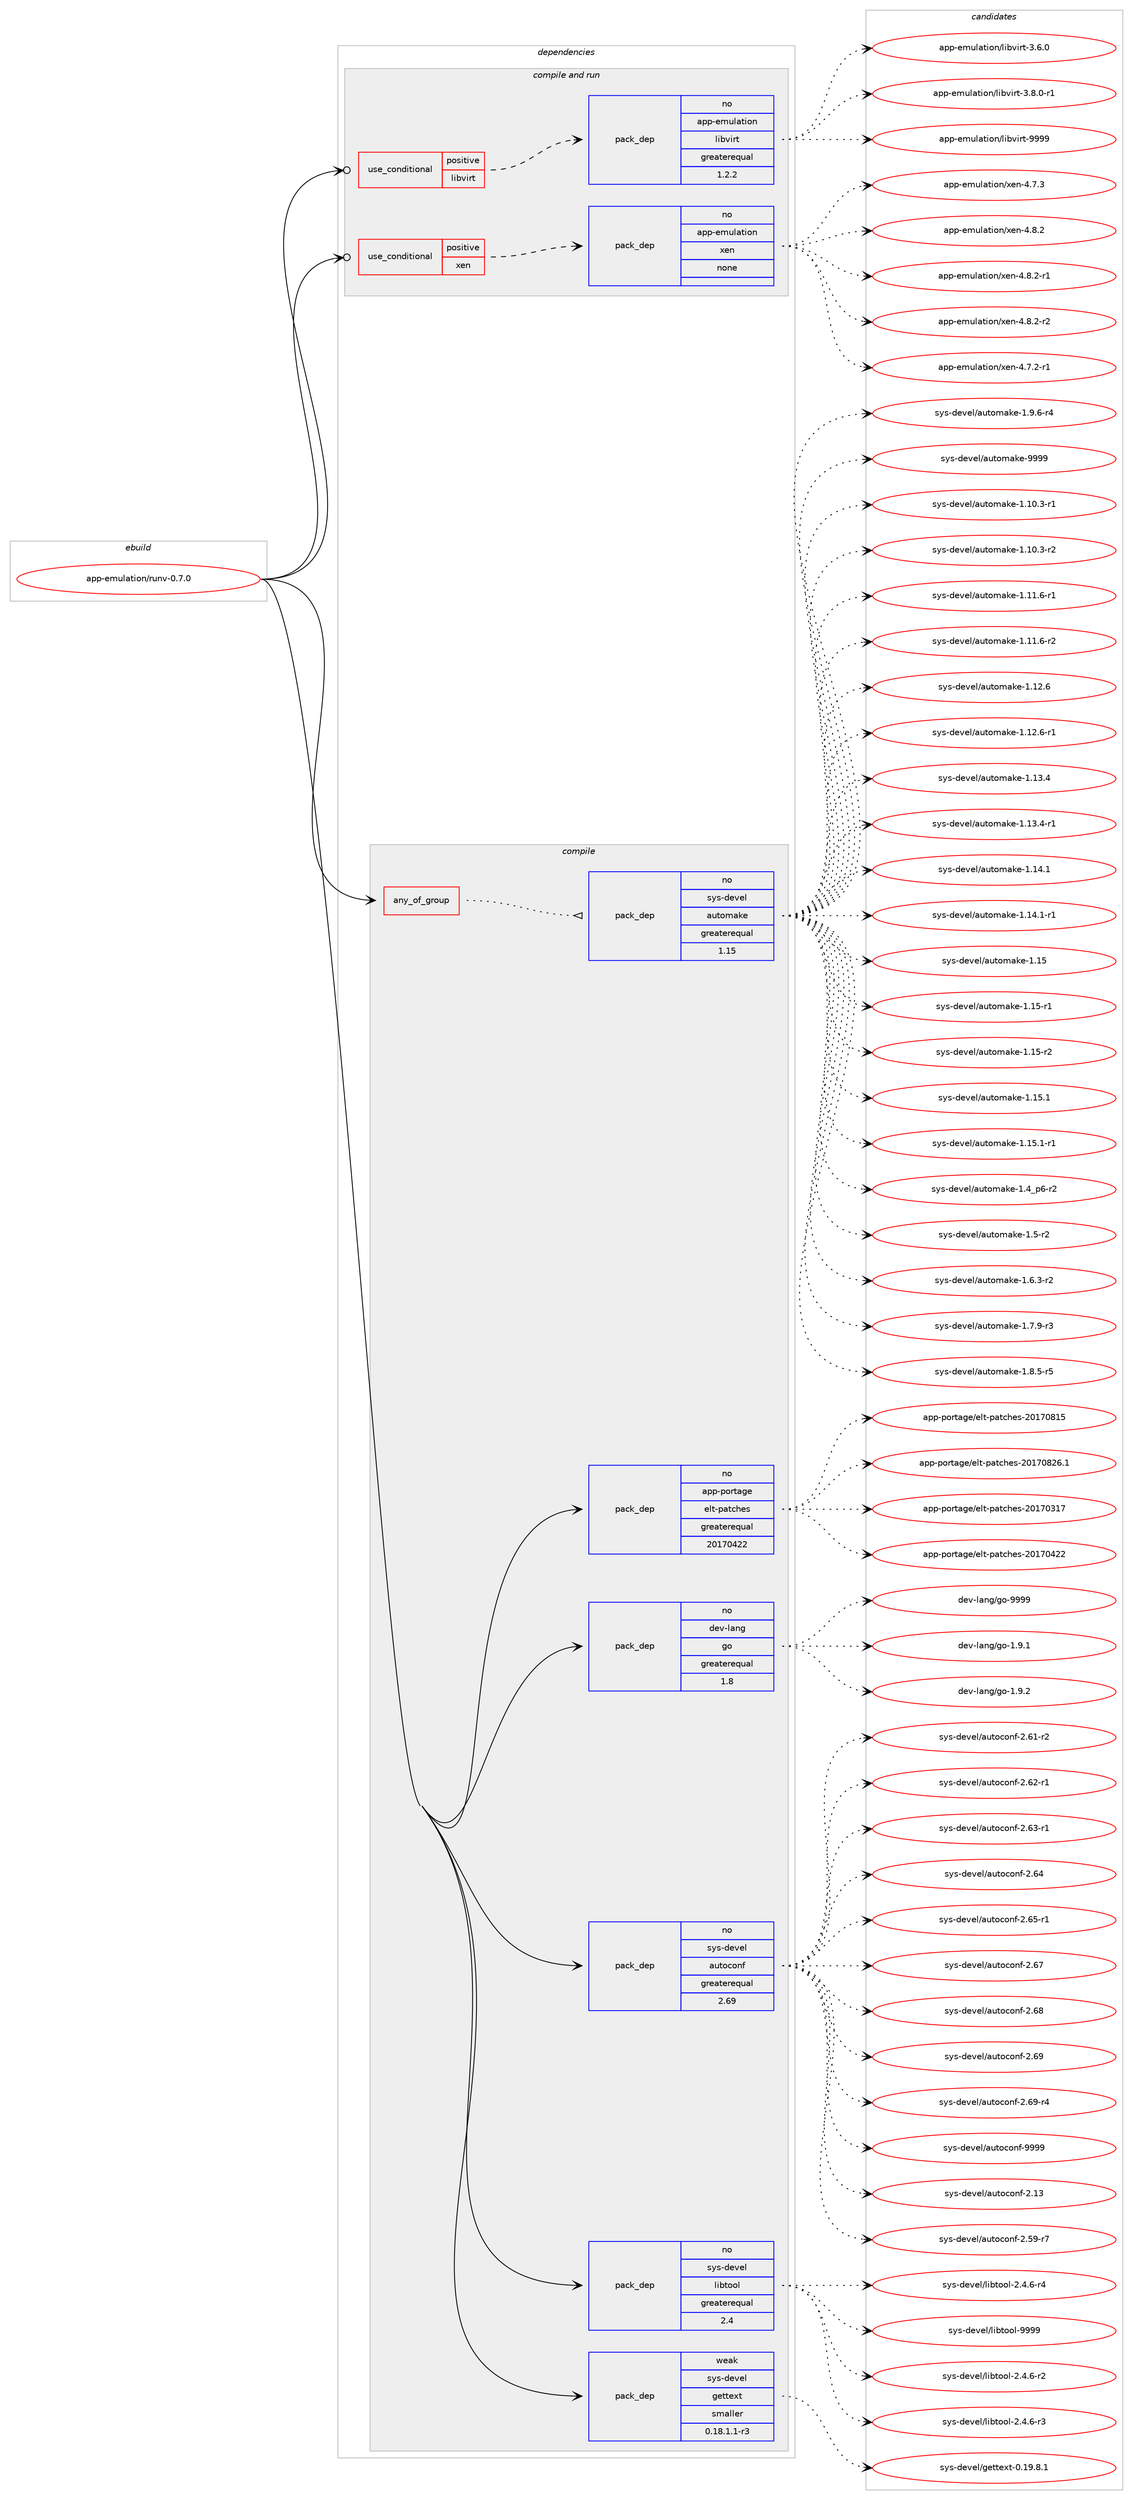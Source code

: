 digraph prolog {

# *************
# Graph options
# *************

newrank=true;
concentrate=true;
compound=true;
graph [rankdir=LR,fontname=Helvetica,fontsize=10,ranksep=1.5];#, ranksep=2.5, nodesep=0.2];
edge  [arrowhead=vee];
node  [fontname=Helvetica,fontsize=10];

# **********
# The ebuild
# **********

subgraph cluster_leftcol {
color=gray;
rank=same;
label=<<i>ebuild</i>>;
id [label="app-emulation/runv-0.7.0", color=red, width=4, href="../app-emulation/runv-0.7.0.svg"];
}

# ****************
# The dependencies
# ****************

subgraph cluster_midcol {
color=gray;
label=<<i>dependencies</i>>;
subgraph cluster_compile {
fillcolor="#eeeeee";
style=filled;
label=<<i>compile</i>>;
subgraph any459 {
dependency24820 [label=<<TABLE BORDER="0" CELLBORDER="1" CELLSPACING="0" CELLPADDING="4"><TR><TD CELLPADDING="10">any_of_group</TD></TR></TABLE>>, shape=none, color=red];subgraph pack18196 {
dependency24821 [label=<<TABLE BORDER="0" CELLBORDER="1" CELLSPACING="0" CELLPADDING="4" WIDTH="220"><TR><TD ROWSPAN="6" CELLPADDING="30">pack_dep</TD></TR><TR><TD WIDTH="110">no</TD></TR><TR><TD>sys-devel</TD></TR><TR><TD>automake</TD></TR><TR><TD>greaterequal</TD></TR><TR><TD>1.15</TD></TR></TABLE>>, shape=none, color=blue];
}
dependency24820:e -> dependency24821:w [weight=20,style="dotted",arrowhead="oinv"];
}
id:e -> dependency24820:w [weight=20,style="solid",arrowhead="vee"];
subgraph pack18197 {
dependency24822 [label=<<TABLE BORDER="0" CELLBORDER="1" CELLSPACING="0" CELLPADDING="4" WIDTH="220"><TR><TD ROWSPAN="6" CELLPADDING="30">pack_dep</TD></TR><TR><TD WIDTH="110">no</TD></TR><TR><TD>app-portage</TD></TR><TR><TD>elt-patches</TD></TR><TR><TD>greaterequal</TD></TR><TR><TD>20170422</TD></TR></TABLE>>, shape=none, color=blue];
}
id:e -> dependency24822:w [weight=20,style="solid",arrowhead="vee"];
subgraph pack18198 {
dependency24823 [label=<<TABLE BORDER="0" CELLBORDER="1" CELLSPACING="0" CELLPADDING="4" WIDTH="220"><TR><TD ROWSPAN="6" CELLPADDING="30">pack_dep</TD></TR><TR><TD WIDTH="110">no</TD></TR><TR><TD>dev-lang</TD></TR><TR><TD>go</TD></TR><TR><TD>greaterequal</TD></TR><TR><TD>1.8</TD></TR></TABLE>>, shape=none, color=blue];
}
id:e -> dependency24823:w [weight=20,style="solid",arrowhead="vee"];
subgraph pack18199 {
dependency24824 [label=<<TABLE BORDER="0" CELLBORDER="1" CELLSPACING="0" CELLPADDING="4" WIDTH="220"><TR><TD ROWSPAN="6" CELLPADDING="30">pack_dep</TD></TR><TR><TD WIDTH="110">no</TD></TR><TR><TD>sys-devel</TD></TR><TR><TD>autoconf</TD></TR><TR><TD>greaterequal</TD></TR><TR><TD>2.69</TD></TR></TABLE>>, shape=none, color=blue];
}
id:e -> dependency24824:w [weight=20,style="solid",arrowhead="vee"];
subgraph pack18200 {
dependency24825 [label=<<TABLE BORDER="0" CELLBORDER="1" CELLSPACING="0" CELLPADDING="4" WIDTH="220"><TR><TD ROWSPAN="6" CELLPADDING="30">pack_dep</TD></TR><TR><TD WIDTH="110">no</TD></TR><TR><TD>sys-devel</TD></TR><TR><TD>libtool</TD></TR><TR><TD>greaterequal</TD></TR><TR><TD>2.4</TD></TR></TABLE>>, shape=none, color=blue];
}
id:e -> dependency24825:w [weight=20,style="solid",arrowhead="vee"];
subgraph pack18201 {
dependency24826 [label=<<TABLE BORDER="0" CELLBORDER="1" CELLSPACING="0" CELLPADDING="4" WIDTH="220"><TR><TD ROWSPAN="6" CELLPADDING="30">pack_dep</TD></TR><TR><TD WIDTH="110">weak</TD></TR><TR><TD>sys-devel</TD></TR><TR><TD>gettext</TD></TR><TR><TD>smaller</TD></TR><TR><TD>0.18.1.1-r3</TD></TR></TABLE>>, shape=none, color=blue];
}
id:e -> dependency24826:w [weight=20,style="solid",arrowhead="vee"];
}
subgraph cluster_compileandrun {
fillcolor="#eeeeee";
style=filled;
label=<<i>compile and run</i>>;
subgraph cond6161 {
dependency24827 [label=<<TABLE BORDER="0" CELLBORDER="1" CELLSPACING="0" CELLPADDING="4"><TR><TD ROWSPAN="3" CELLPADDING="10">use_conditional</TD></TR><TR><TD>positive</TD></TR><TR><TD>libvirt</TD></TR></TABLE>>, shape=none, color=red];
subgraph pack18202 {
dependency24828 [label=<<TABLE BORDER="0" CELLBORDER="1" CELLSPACING="0" CELLPADDING="4" WIDTH="220"><TR><TD ROWSPAN="6" CELLPADDING="30">pack_dep</TD></TR><TR><TD WIDTH="110">no</TD></TR><TR><TD>app-emulation</TD></TR><TR><TD>libvirt</TD></TR><TR><TD>greaterequal</TD></TR><TR><TD>1.2.2</TD></TR></TABLE>>, shape=none, color=blue];
}
dependency24827:e -> dependency24828:w [weight=20,style="dashed",arrowhead="vee"];
}
id:e -> dependency24827:w [weight=20,style="solid",arrowhead="odotvee"];
subgraph cond6162 {
dependency24829 [label=<<TABLE BORDER="0" CELLBORDER="1" CELLSPACING="0" CELLPADDING="4"><TR><TD ROWSPAN="3" CELLPADDING="10">use_conditional</TD></TR><TR><TD>positive</TD></TR><TR><TD>xen</TD></TR></TABLE>>, shape=none, color=red];
subgraph pack18203 {
dependency24830 [label=<<TABLE BORDER="0" CELLBORDER="1" CELLSPACING="0" CELLPADDING="4" WIDTH="220"><TR><TD ROWSPAN="6" CELLPADDING="30">pack_dep</TD></TR><TR><TD WIDTH="110">no</TD></TR><TR><TD>app-emulation</TD></TR><TR><TD>xen</TD></TR><TR><TD>none</TD></TR><TR><TD></TD></TR></TABLE>>, shape=none, color=blue];
}
dependency24829:e -> dependency24830:w [weight=20,style="dashed",arrowhead="vee"];
}
id:e -> dependency24829:w [weight=20,style="solid",arrowhead="odotvee"];
}
subgraph cluster_run {
fillcolor="#eeeeee";
style=filled;
label=<<i>run</i>>;
}
}

# **************
# The candidates
# **************

subgraph cluster_choices {
rank=same;
color=gray;
label=<<i>candidates</i>>;

subgraph choice18196 {
color=black;
nodesep=1;
choice11512111545100101118101108479711711611110997107101454946494846514511449 [label="sys-devel/automake-1.10.3-r1", color=red, width=4,href="../sys-devel/automake-1.10.3-r1.svg"];
choice11512111545100101118101108479711711611110997107101454946494846514511450 [label="sys-devel/automake-1.10.3-r2", color=red, width=4,href="../sys-devel/automake-1.10.3-r2.svg"];
choice11512111545100101118101108479711711611110997107101454946494946544511449 [label="sys-devel/automake-1.11.6-r1", color=red, width=4,href="../sys-devel/automake-1.11.6-r1.svg"];
choice11512111545100101118101108479711711611110997107101454946494946544511450 [label="sys-devel/automake-1.11.6-r2", color=red, width=4,href="../sys-devel/automake-1.11.6-r2.svg"];
choice1151211154510010111810110847971171161111099710710145494649504654 [label="sys-devel/automake-1.12.6", color=red, width=4,href="../sys-devel/automake-1.12.6.svg"];
choice11512111545100101118101108479711711611110997107101454946495046544511449 [label="sys-devel/automake-1.12.6-r1", color=red, width=4,href="../sys-devel/automake-1.12.6-r1.svg"];
choice1151211154510010111810110847971171161111099710710145494649514652 [label="sys-devel/automake-1.13.4", color=red, width=4,href="../sys-devel/automake-1.13.4.svg"];
choice11512111545100101118101108479711711611110997107101454946495146524511449 [label="sys-devel/automake-1.13.4-r1", color=red, width=4,href="../sys-devel/automake-1.13.4-r1.svg"];
choice1151211154510010111810110847971171161111099710710145494649524649 [label="sys-devel/automake-1.14.1", color=red, width=4,href="../sys-devel/automake-1.14.1.svg"];
choice11512111545100101118101108479711711611110997107101454946495246494511449 [label="sys-devel/automake-1.14.1-r1", color=red, width=4,href="../sys-devel/automake-1.14.1-r1.svg"];
choice115121115451001011181011084797117116111109971071014549464953 [label="sys-devel/automake-1.15", color=red, width=4,href="../sys-devel/automake-1.15.svg"];
choice1151211154510010111810110847971171161111099710710145494649534511449 [label="sys-devel/automake-1.15-r1", color=red, width=4,href="../sys-devel/automake-1.15-r1.svg"];
choice1151211154510010111810110847971171161111099710710145494649534511450 [label="sys-devel/automake-1.15-r2", color=red, width=4,href="../sys-devel/automake-1.15-r2.svg"];
choice1151211154510010111810110847971171161111099710710145494649534649 [label="sys-devel/automake-1.15.1", color=red, width=4,href="../sys-devel/automake-1.15.1.svg"];
choice11512111545100101118101108479711711611110997107101454946495346494511449 [label="sys-devel/automake-1.15.1-r1", color=red, width=4,href="../sys-devel/automake-1.15.1-r1.svg"];
choice115121115451001011181011084797117116111109971071014549465295112544511450 [label="sys-devel/automake-1.4_p6-r2", color=red, width=4,href="../sys-devel/automake-1.4_p6-r2.svg"];
choice11512111545100101118101108479711711611110997107101454946534511450 [label="sys-devel/automake-1.5-r2", color=red, width=4,href="../sys-devel/automake-1.5-r2.svg"];
choice115121115451001011181011084797117116111109971071014549465446514511450 [label="sys-devel/automake-1.6.3-r2", color=red, width=4,href="../sys-devel/automake-1.6.3-r2.svg"];
choice115121115451001011181011084797117116111109971071014549465546574511451 [label="sys-devel/automake-1.7.9-r3", color=red, width=4,href="../sys-devel/automake-1.7.9-r3.svg"];
choice115121115451001011181011084797117116111109971071014549465646534511453 [label="sys-devel/automake-1.8.5-r5", color=red, width=4,href="../sys-devel/automake-1.8.5-r5.svg"];
choice115121115451001011181011084797117116111109971071014549465746544511452 [label="sys-devel/automake-1.9.6-r4", color=red, width=4,href="../sys-devel/automake-1.9.6-r4.svg"];
choice115121115451001011181011084797117116111109971071014557575757 [label="sys-devel/automake-9999", color=red, width=4,href="../sys-devel/automake-9999.svg"];
dependency24821:e -> choice11512111545100101118101108479711711611110997107101454946494846514511449:w [style=dotted,weight="100"];
dependency24821:e -> choice11512111545100101118101108479711711611110997107101454946494846514511450:w [style=dotted,weight="100"];
dependency24821:e -> choice11512111545100101118101108479711711611110997107101454946494946544511449:w [style=dotted,weight="100"];
dependency24821:e -> choice11512111545100101118101108479711711611110997107101454946494946544511450:w [style=dotted,weight="100"];
dependency24821:e -> choice1151211154510010111810110847971171161111099710710145494649504654:w [style=dotted,weight="100"];
dependency24821:e -> choice11512111545100101118101108479711711611110997107101454946495046544511449:w [style=dotted,weight="100"];
dependency24821:e -> choice1151211154510010111810110847971171161111099710710145494649514652:w [style=dotted,weight="100"];
dependency24821:e -> choice11512111545100101118101108479711711611110997107101454946495146524511449:w [style=dotted,weight="100"];
dependency24821:e -> choice1151211154510010111810110847971171161111099710710145494649524649:w [style=dotted,weight="100"];
dependency24821:e -> choice11512111545100101118101108479711711611110997107101454946495246494511449:w [style=dotted,weight="100"];
dependency24821:e -> choice115121115451001011181011084797117116111109971071014549464953:w [style=dotted,weight="100"];
dependency24821:e -> choice1151211154510010111810110847971171161111099710710145494649534511449:w [style=dotted,weight="100"];
dependency24821:e -> choice1151211154510010111810110847971171161111099710710145494649534511450:w [style=dotted,weight="100"];
dependency24821:e -> choice1151211154510010111810110847971171161111099710710145494649534649:w [style=dotted,weight="100"];
dependency24821:e -> choice11512111545100101118101108479711711611110997107101454946495346494511449:w [style=dotted,weight="100"];
dependency24821:e -> choice115121115451001011181011084797117116111109971071014549465295112544511450:w [style=dotted,weight="100"];
dependency24821:e -> choice11512111545100101118101108479711711611110997107101454946534511450:w [style=dotted,weight="100"];
dependency24821:e -> choice115121115451001011181011084797117116111109971071014549465446514511450:w [style=dotted,weight="100"];
dependency24821:e -> choice115121115451001011181011084797117116111109971071014549465546574511451:w [style=dotted,weight="100"];
dependency24821:e -> choice115121115451001011181011084797117116111109971071014549465646534511453:w [style=dotted,weight="100"];
dependency24821:e -> choice115121115451001011181011084797117116111109971071014549465746544511452:w [style=dotted,weight="100"];
dependency24821:e -> choice115121115451001011181011084797117116111109971071014557575757:w [style=dotted,weight="100"];
}
subgraph choice18197 {
color=black;
nodesep=1;
choice97112112451121111141169710310147101108116451129711699104101115455048495548514955 [label="app-portage/elt-patches-20170317", color=red, width=4,href="../app-portage/elt-patches-20170317.svg"];
choice97112112451121111141169710310147101108116451129711699104101115455048495548525050 [label="app-portage/elt-patches-20170422", color=red, width=4,href="../app-portage/elt-patches-20170422.svg"];
choice97112112451121111141169710310147101108116451129711699104101115455048495548564953 [label="app-portage/elt-patches-20170815", color=red, width=4,href="../app-portage/elt-patches-20170815.svg"];
choice971121124511211111411697103101471011081164511297116991041011154550484955485650544649 [label="app-portage/elt-patches-20170826.1", color=red, width=4,href="../app-portage/elt-patches-20170826.1.svg"];
dependency24822:e -> choice97112112451121111141169710310147101108116451129711699104101115455048495548514955:w [style=dotted,weight="100"];
dependency24822:e -> choice97112112451121111141169710310147101108116451129711699104101115455048495548525050:w [style=dotted,weight="100"];
dependency24822:e -> choice97112112451121111141169710310147101108116451129711699104101115455048495548564953:w [style=dotted,weight="100"];
dependency24822:e -> choice971121124511211111411697103101471011081164511297116991041011154550484955485650544649:w [style=dotted,weight="100"];
}
subgraph choice18198 {
color=black;
nodesep=1;
choice100101118451089711010347103111454946574649 [label="dev-lang/go-1.9.1", color=red, width=4,href="../dev-lang/go-1.9.1.svg"];
choice100101118451089711010347103111454946574650 [label="dev-lang/go-1.9.2", color=red, width=4,href="../dev-lang/go-1.9.2.svg"];
choice1001011184510897110103471031114557575757 [label="dev-lang/go-9999", color=red, width=4,href="../dev-lang/go-9999.svg"];
dependency24823:e -> choice100101118451089711010347103111454946574649:w [style=dotted,weight="100"];
dependency24823:e -> choice100101118451089711010347103111454946574650:w [style=dotted,weight="100"];
dependency24823:e -> choice1001011184510897110103471031114557575757:w [style=dotted,weight="100"];
}
subgraph choice18199 {
color=black;
nodesep=1;
choice115121115451001011181011084797117116111991111101024550464951 [label="sys-devel/autoconf-2.13", color=red, width=4,href="../sys-devel/autoconf-2.13.svg"];
choice1151211154510010111810110847971171161119911111010245504653574511455 [label="sys-devel/autoconf-2.59-r7", color=red, width=4,href="../sys-devel/autoconf-2.59-r7.svg"];
choice1151211154510010111810110847971171161119911111010245504654494511450 [label="sys-devel/autoconf-2.61-r2", color=red, width=4,href="../sys-devel/autoconf-2.61-r2.svg"];
choice1151211154510010111810110847971171161119911111010245504654504511449 [label="sys-devel/autoconf-2.62-r1", color=red, width=4,href="../sys-devel/autoconf-2.62-r1.svg"];
choice1151211154510010111810110847971171161119911111010245504654514511449 [label="sys-devel/autoconf-2.63-r1", color=red, width=4,href="../sys-devel/autoconf-2.63-r1.svg"];
choice115121115451001011181011084797117116111991111101024550465452 [label="sys-devel/autoconf-2.64", color=red, width=4,href="../sys-devel/autoconf-2.64.svg"];
choice1151211154510010111810110847971171161119911111010245504654534511449 [label="sys-devel/autoconf-2.65-r1", color=red, width=4,href="../sys-devel/autoconf-2.65-r1.svg"];
choice115121115451001011181011084797117116111991111101024550465455 [label="sys-devel/autoconf-2.67", color=red, width=4,href="../sys-devel/autoconf-2.67.svg"];
choice115121115451001011181011084797117116111991111101024550465456 [label="sys-devel/autoconf-2.68", color=red, width=4,href="../sys-devel/autoconf-2.68.svg"];
choice115121115451001011181011084797117116111991111101024550465457 [label="sys-devel/autoconf-2.69", color=red, width=4,href="../sys-devel/autoconf-2.69.svg"];
choice1151211154510010111810110847971171161119911111010245504654574511452 [label="sys-devel/autoconf-2.69-r4", color=red, width=4,href="../sys-devel/autoconf-2.69-r4.svg"];
choice115121115451001011181011084797117116111991111101024557575757 [label="sys-devel/autoconf-9999", color=red, width=4,href="../sys-devel/autoconf-9999.svg"];
dependency24824:e -> choice115121115451001011181011084797117116111991111101024550464951:w [style=dotted,weight="100"];
dependency24824:e -> choice1151211154510010111810110847971171161119911111010245504653574511455:w [style=dotted,weight="100"];
dependency24824:e -> choice1151211154510010111810110847971171161119911111010245504654494511450:w [style=dotted,weight="100"];
dependency24824:e -> choice1151211154510010111810110847971171161119911111010245504654504511449:w [style=dotted,weight="100"];
dependency24824:e -> choice1151211154510010111810110847971171161119911111010245504654514511449:w [style=dotted,weight="100"];
dependency24824:e -> choice115121115451001011181011084797117116111991111101024550465452:w [style=dotted,weight="100"];
dependency24824:e -> choice1151211154510010111810110847971171161119911111010245504654534511449:w [style=dotted,weight="100"];
dependency24824:e -> choice115121115451001011181011084797117116111991111101024550465455:w [style=dotted,weight="100"];
dependency24824:e -> choice115121115451001011181011084797117116111991111101024550465456:w [style=dotted,weight="100"];
dependency24824:e -> choice115121115451001011181011084797117116111991111101024550465457:w [style=dotted,weight="100"];
dependency24824:e -> choice1151211154510010111810110847971171161119911111010245504654574511452:w [style=dotted,weight="100"];
dependency24824:e -> choice115121115451001011181011084797117116111991111101024557575757:w [style=dotted,weight="100"];
}
subgraph choice18200 {
color=black;
nodesep=1;
choice1151211154510010111810110847108105981161111111084550465246544511450 [label="sys-devel/libtool-2.4.6-r2", color=red, width=4,href="../sys-devel/libtool-2.4.6-r2.svg"];
choice1151211154510010111810110847108105981161111111084550465246544511451 [label="sys-devel/libtool-2.4.6-r3", color=red, width=4,href="../sys-devel/libtool-2.4.6-r3.svg"];
choice1151211154510010111810110847108105981161111111084550465246544511452 [label="sys-devel/libtool-2.4.6-r4", color=red, width=4,href="../sys-devel/libtool-2.4.6-r4.svg"];
choice1151211154510010111810110847108105981161111111084557575757 [label="sys-devel/libtool-9999", color=red, width=4,href="../sys-devel/libtool-9999.svg"];
dependency24825:e -> choice1151211154510010111810110847108105981161111111084550465246544511450:w [style=dotted,weight="100"];
dependency24825:e -> choice1151211154510010111810110847108105981161111111084550465246544511451:w [style=dotted,weight="100"];
dependency24825:e -> choice1151211154510010111810110847108105981161111111084550465246544511452:w [style=dotted,weight="100"];
dependency24825:e -> choice1151211154510010111810110847108105981161111111084557575757:w [style=dotted,weight="100"];
}
subgraph choice18201 {
color=black;
nodesep=1;
choice1151211154510010111810110847103101116116101120116454846495746564649 [label="sys-devel/gettext-0.19.8.1", color=red, width=4,href="../sys-devel/gettext-0.19.8.1.svg"];
dependency24826:e -> choice1151211154510010111810110847103101116116101120116454846495746564649:w [style=dotted,weight="100"];
}
subgraph choice18202 {
color=black;
nodesep=1;
choice9711211245101109117108971161051111104710810598118105114116455146544648 [label="app-emulation/libvirt-3.6.0", color=red, width=4,href="../app-emulation/libvirt-3.6.0.svg"];
choice97112112451011091171089711610511111047108105981181051141164551465646484511449 [label="app-emulation/libvirt-3.8.0-r1", color=red, width=4,href="../app-emulation/libvirt-3.8.0-r1.svg"];
choice97112112451011091171089711610511111047108105981181051141164557575757 [label="app-emulation/libvirt-9999", color=red, width=4,href="../app-emulation/libvirt-9999.svg"];
dependency24828:e -> choice9711211245101109117108971161051111104710810598118105114116455146544648:w [style=dotted,weight="100"];
dependency24828:e -> choice97112112451011091171089711610511111047108105981181051141164551465646484511449:w [style=dotted,weight="100"];
dependency24828:e -> choice97112112451011091171089711610511111047108105981181051141164557575757:w [style=dotted,weight="100"];
}
subgraph choice18203 {
color=black;
nodesep=1;
choice971121124510110911710897116105111110471201011104552465546504511449 [label="app-emulation/xen-4.7.2-r1", color=red, width=4,href="../app-emulation/xen-4.7.2-r1.svg"];
choice97112112451011091171089711610511111047120101110455246554651 [label="app-emulation/xen-4.7.3", color=red, width=4,href="../app-emulation/xen-4.7.3.svg"];
choice97112112451011091171089711610511111047120101110455246564650 [label="app-emulation/xen-4.8.2", color=red, width=4,href="../app-emulation/xen-4.8.2.svg"];
choice971121124510110911710897116105111110471201011104552465646504511449 [label="app-emulation/xen-4.8.2-r1", color=red, width=4,href="../app-emulation/xen-4.8.2-r1.svg"];
choice971121124510110911710897116105111110471201011104552465646504511450 [label="app-emulation/xen-4.8.2-r2", color=red, width=4,href="../app-emulation/xen-4.8.2-r2.svg"];
dependency24830:e -> choice971121124510110911710897116105111110471201011104552465546504511449:w [style=dotted,weight="100"];
dependency24830:e -> choice97112112451011091171089711610511111047120101110455246554651:w [style=dotted,weight="100"];
dependency24830:e -> choice97112112451011091171089711610511111047120101110455246564650:w [style=dotted,weight="100"];
dependency24830:e -> choice971121124510110911710897116105111110471201011104552465646504511449:w [style=dotted,weight="100"];
dependency24830:e -> choice971121124510110911710897116105111110471201011104552465646504511450:w [style=dotted,weight="100"];
}
}

}
